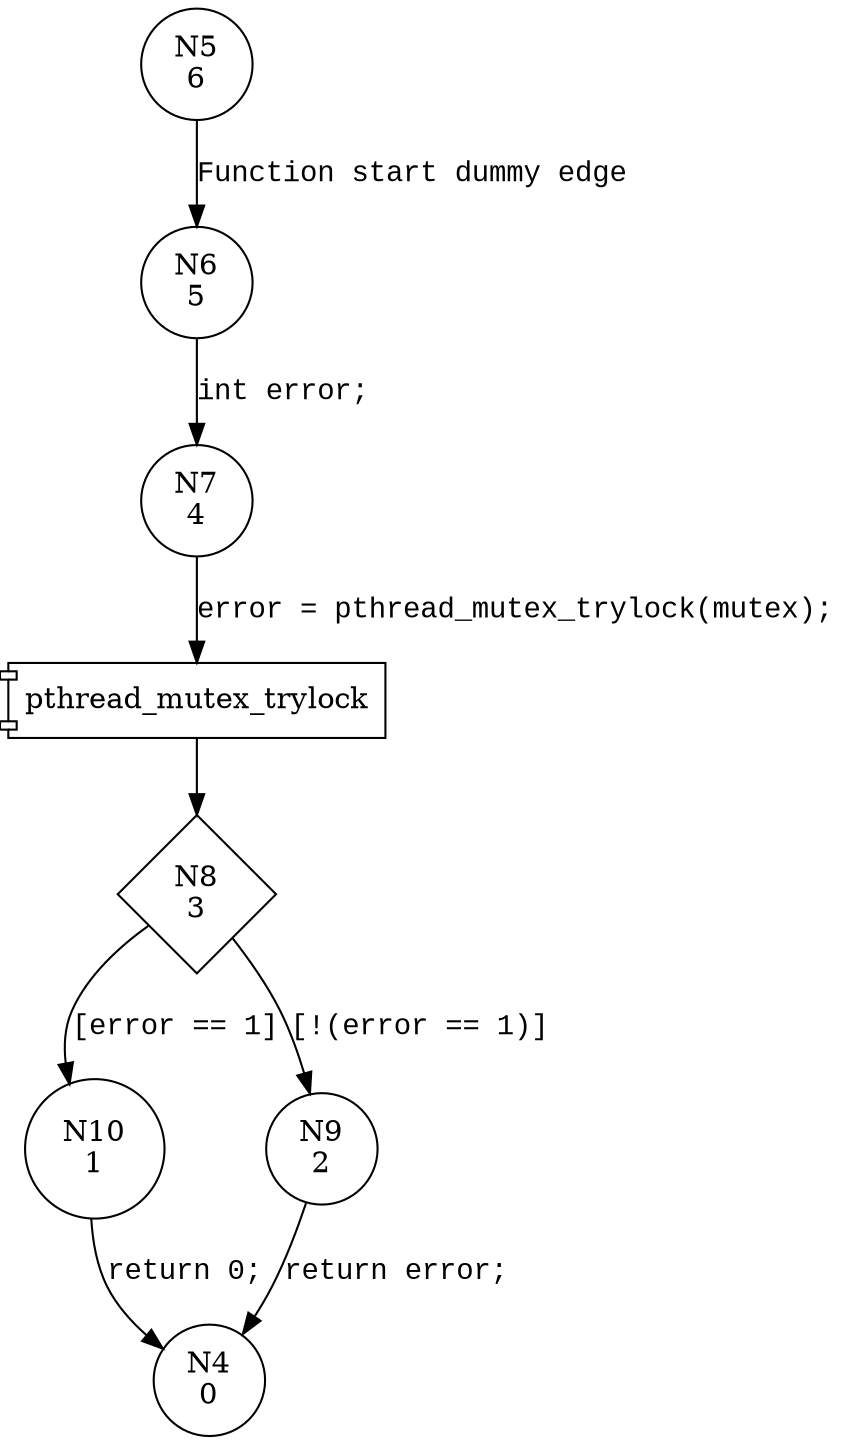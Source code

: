 digraph my_pthread_mutex_trylock {
5 [shape="circle" label="N5\n6"]
6 [shape="circle" label="N6\n5"]
7 [shape="circle" label="N7\n4"]
8 [shape="diamond" label="N8\n3"]
10 [shape="circle" label="N10\n1"]
9 [shape="circle" label="N9\n2"]
4 [shape="circle" label="N4\n0"]
5 -> 6 [label="Function start dummy edge" fontname="Courier New"]
100001 [shape="component" label="pthread_mutex_trylock"]
7 -> 100001 [label="error = pthread_mutex_trylock(mutex);" fontname="Courier New"]
100001 -> 8 [label="" fontname="Courier New"]
8 -> 10 [label="[error == 1]" fontname="Courier New"]
8 -> 9 [label="[!(error == 1)]" fontname="Courier New"]
10 -> 4 [label="return 0;" fontname="Courier New"]
6 -> 7 [label="int error;" fontname="Courier New"]
9 -> 4 [label="return error;" fontname="Courier New"]
}